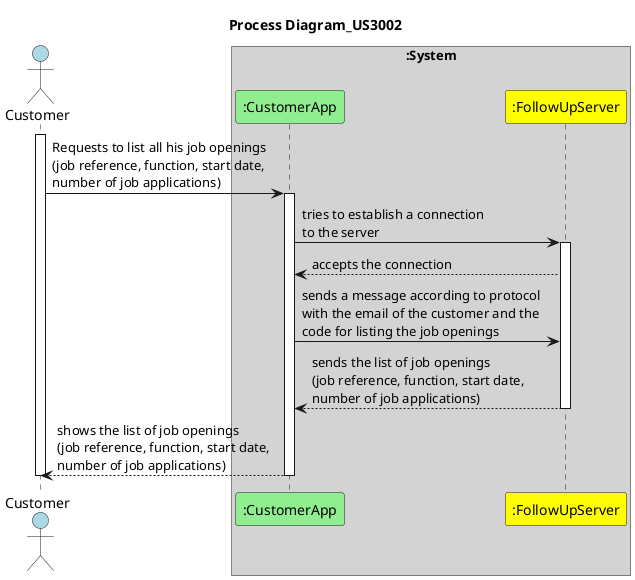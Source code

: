 @startuml
title Process Diagram_US3002
actor Customer as actor #lightblue
box ":System" #lightgrey
participant ":CustomerApp" as CustomerApp #lightgreen
participant ":FollowUpServer" as FollowUpServer #yellow

activate actor
actor -> CustomerApp : Requests to list all his job openings \n(job reference, function, start date, \nnumber of job applications)
activate CustomerApp
CustomerApp -> FollowUpServer : tries to establish a connection \nto the server
activate FollowUpServer
FollowUpServer --> CustomerApp : accepts the connection
CustomerApp -> FollowUpServer : sends a message according to protocol \nwith the email of the customer and the \ncode for listing the job openings
FollowUpServer --> CustomerApp : sends the list of job openings \n(job reference, function, start date, \nnumber of job applications)
deactivate FollowUpServer
CustomerApp --> actor : shows the list of job openings \n(job reference, function, start date, \nnumber of job applications)
deactivate CustomerApp
deactivate actor
end box
@enduml
